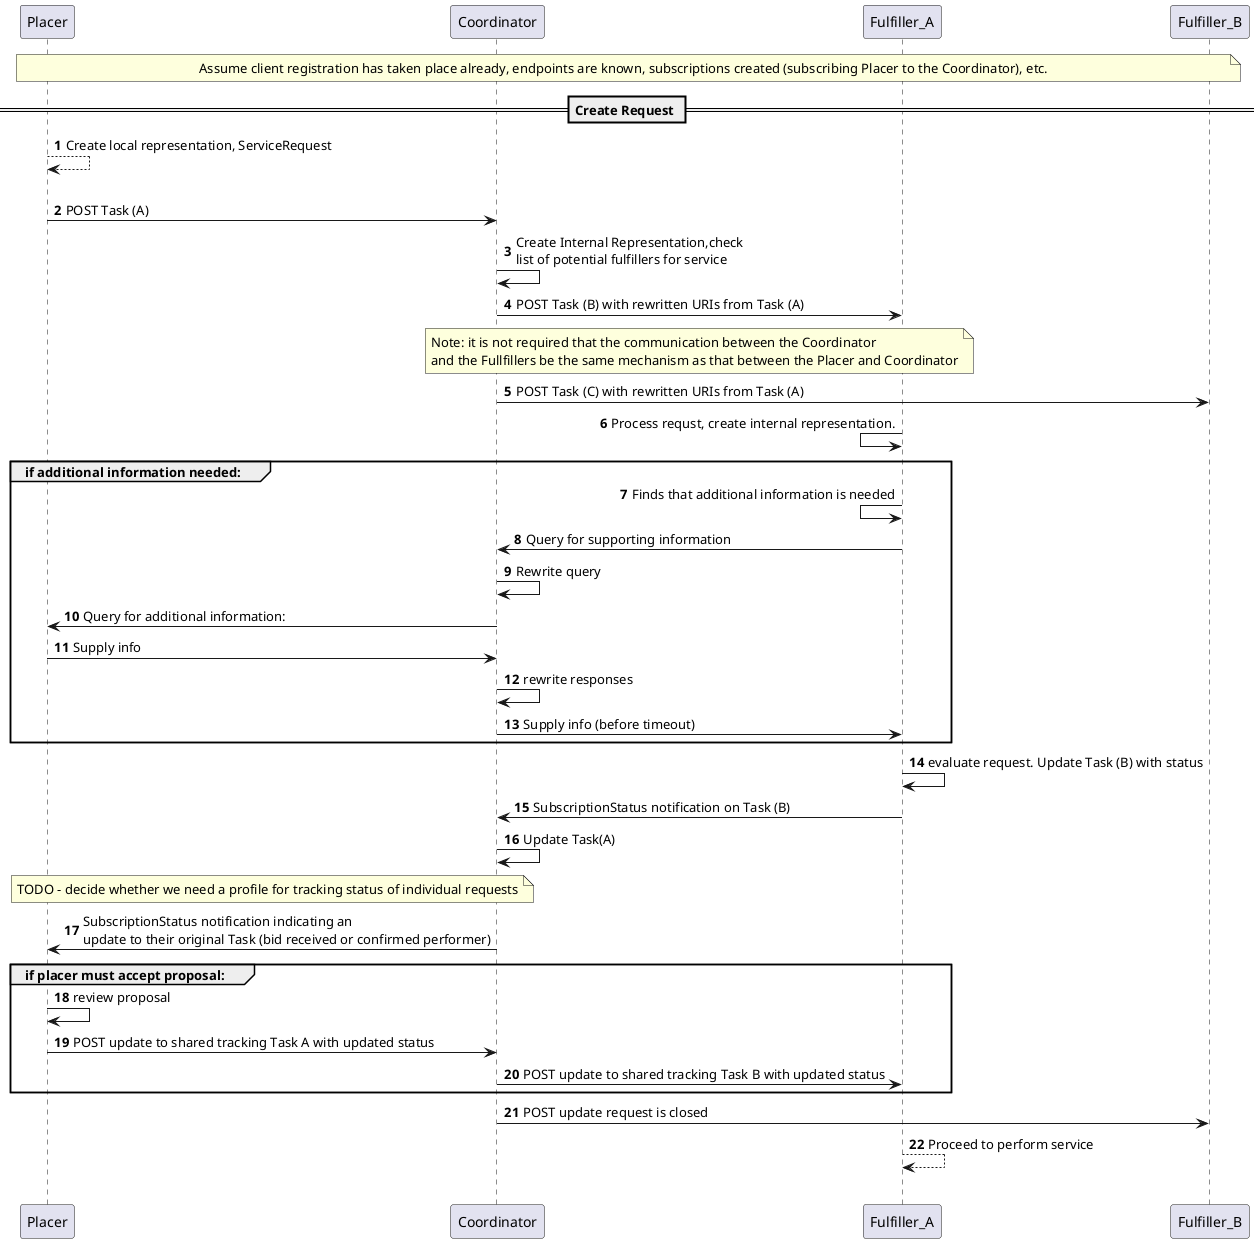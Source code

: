 @startuml
autonumber

participant Placer order 10
participant Coordinator order 20
participant Fulfiller_A order 30 
participant Fulfiller_B order 40

note over Placer,Fulfiller_B: Assume client registration has taken place already, endpoints are known, subscriptions created (subscribing Placer to the Coordinator), etc. 

== Create Request ==

Placer --> Placer : Create local representation, ServiceRequest

||20||

Placer -> Coordinator: POST Task (A)

Coordinator -> Coordinator: Create Internal Representation,check\nlist of potential fulfillers for service

Coordinator -> Fulfiller_A: POST Task (B) with rewritten URIs from Task (A)

note over Coordinator, Fulfiller_A: Note: it is not required that the communication between the Coordinator\nand the Fullfillers be the same mechanism as that between the Placer and Coordinator

Coordinator -> Fulfiller_B: POST Task (C) with rewritten URIs from Task (A)

Fulfiller_A <- Fulfiller_A: Process requst, create internal representation. 

group if additional information needed:

    Fulfiller_A <- Fulfiller_A: Finds that additional information is needed
    Fulfiller_A -> Coordinator: Query for supporting information 
    Coordinator -> Coordinator: Rewrite query
    Coordinator -> Placer: Query for additional information:
    Placer -> Coordinator: Supply info
    Coordinator -> Coordinator: rewrite responses
    Coordinator -> Fulfiller_A: Supply info (before timeout)

end

Fulfiller_A -> Fulfiller_A: evaluate request. Update Task (B) with status

Fulfiller_A -> Coordinator: SubscriptionStatus notification on Task (B) 

Coordinator -> Coordinator: Update Task(A) 

note over Coordinator, Placer: TODO - decide whether we need a profile for tracking status of individual requests

Coordinator -> Placer: SubscriptionStatus notification indicating an\nupdate to their original Task (bid received or confirmed performer)

group if placer must accept proposal:

    Placer -> Placer: review proposal

    Placer -> Coordinator: POST update to shared tracking Task A with updated status

    Coordinator -> Fulfiller_A: POST update to shared tracking Task B with updated status

end

Coordinator -> Fulfiller_B: POST update request is closed

Fulfiller_A--> Fulfiller_A: Proceed to perform service


||20||
@enduml
